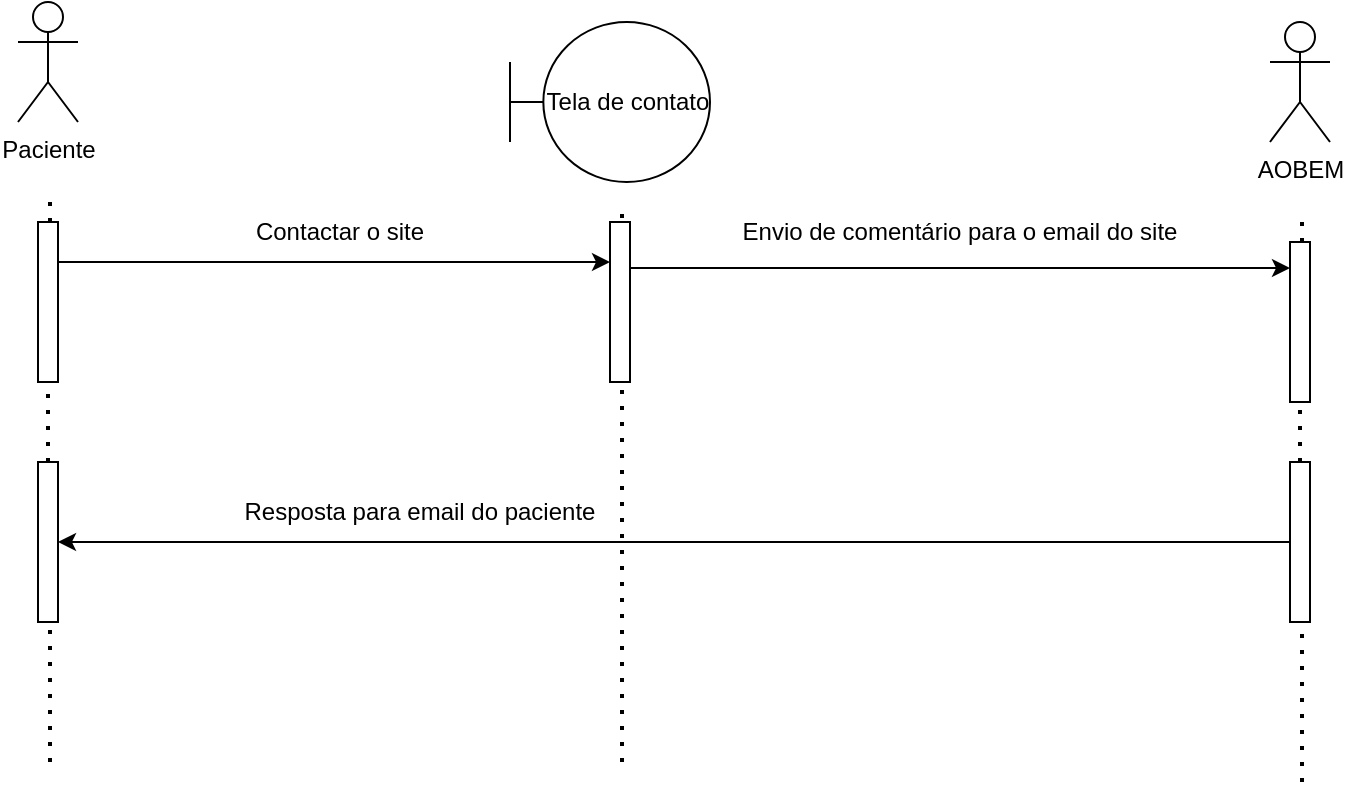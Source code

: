 <mxfile version="24.4.10" type="github">
  <diagram name="Página-1" id="St-fO1OMbn8hCqmoPFW6">
    <mxGraphModel dx="1434" dy="772" grid="1" gridSize="10" guides="1" tooltips="1" connect="1" arrows="1" fold="1" page="1" pageScale="1" pageWidth="827" pageHeight="1169" math="0" shadow="0">
      <root>
        <mxCell id="0" />
        <mxCell id="1" parent="0" />
        <mxCell id="oYnowtQVX6Dc2BpatS4r-1" value="Paciente" style="shape=umlActor;verticalLabelPosition=bottom;verticalAlign=top;html=1;outlineConnect=0;" parent="1" vertex="1">
          <mxGeometry x="384" y="220" width="30" height="60" as="geometry" />
        </mxCell>
        <mxCell id="wJ7jZv6cCnAFXvb2S9Mr-3" value="" style="endArrow=none;dashed=1;html=1;dashPattern=1 3;strokeWidth=2;rounded=0;" parent="1" edge="1" source="4y6BMBl24I_HdDr5PQZu-2">
          <mxGeometry width="50" height="50" relative="1" as="geometry">
            <mxPoint x="400" y="600" as="sourcePoint" />
            <mxPoint x="400" y="320" as="targetPoint" />
          </mxGeometry>
        </mxCell>
        <mxCell id="wJ7jZv6cCnAFXvb2S9Mr-5" value="" style="endArrow=none;dashed=1;html=1;dashPattern=1 3;strokeWidth=2;rounded=0;" parent="1" edge="1">
          <mxGeometry width="50" height="50" relative="1" as="geometry">
            <mxPoint x="686" y="600" as="sourcePoint" />
            <mxPoint x="686" y="320" as="targetPoint" />
          </mxGeometry>
        </mxCell>
        <mxCell id="wJ7jZv6cCnAFXvb2S9Mr-6" value="&lt;font style=&quot;vertical-align: inherit;&quot;&gt;&lt;font style=&quot;vertical-align: inherit;&quot;&gt;AOBEM&lt;/font&gt;&lt;/font&gt;" style="shape=umlActor;verticalLabelPosition=bottom;verticalAlign=top;html=1;outlineConnect=0;" parent="1" vertex="1">
          <mxGeometry x="1010" y="230" width="30" height="60" as="geometry" />
        </mxCell>
        <mxCell id="wJ7jZv6cCnAFXvb2S9Mr-7" value="" style="endArrow=none;dashed=1;html=1;dashPattern=1 3;strokeWidth=2;rounded=0;" parent="1" edge="1" source="4y6BMBl24I_HdDr5PQZu-5">
          <mxGeometry width="50" height="50" relative="1" as="geometry">
            <mxPoint x="1026" y="610" as="sourcePoint" />
            <mxPoint x="1026" y="330" as="targetPoint" />
          </mxGeometry>
        </mxCell>
        <mxCell id="4y6BMBl24I_HdDr5PQZu-1" value="&lt;font style=&quot;vertical-align: inherit;&quot;&gt;&lt;font style=&quot;vertical-align: inherit;&quot;&gt;&lt;font style=&quot;vertical-align: inherit;&quot;&gt;&lt;font style=&quot;vertical-align: inherit;&quot;&gt;&lt;font style=&quot;vertical-align: inherit;&quot;&gt;&lt;font style=&quot;vertical-align: inherit;&quot;&gt;T&lt;/font&gt;&lt;/font&gt;&lt;/font&gt;&lt;/font&gt;&lt;/font&gt;&lt;/font&gt;&lt;span style=&quot;background-color: initial;&quot;&gt;&lt;font style=&quot;vertical-align: inherit;&quot;&gt;&lt;font style=&quot;vertical-align: inherit;&quot;&gt;ela de contato&lt;/font&gt;&lt;/font&gt;&lt;/span&gt;" style="shape=umlBoundary;whiteSpace=wrap;html=1;" vertex="1" parent="1">
          <mxGeometry x="630" y="230" width="100" height="80" as="geometry" />
        </mxCell>
        <mxCell id="4y6BMBl24I_HdDr5PQZu-3" value="" style="endArrow=none;dashed=1;html=1;dashPattern=1 3;strokeWidth=2;rounded=0;" edge="1" parent="1" source="4y6BMBl24I_HdDr5PQZu-13" target="4y6BMBl24I_HdDr5PQZu-2">
          <mxGeometry width="50" height="50" relative="1" as="geometry">
            <mxPoint x="400" y="600" as="sourcePoint" />
            <mxPoint x="400" y="320" as="targetPoint" />
          </mxGeometry>
        </mxCell>
        <mxCell id="4y6BMBl24I_HdDr5PQZu-2" value="" style="html=1;points=[[0,0,0,0,5],[0,1,0,0,-5],[1,0,0,0,5],[1,1,0,0,-5]];perimeter=orthogonalPerimeter;outlineConnect=0;targetShapes=umlLifeline;portConstraint=eastwest;newEdgeStyle={&quot;curved&quot;:0,&quot;rounded&quot;:0};" vertex="1" parent="1">
          <mxGeometry x="394" y="330" width="10" height="80" as="geometry" />
        </mxCell>
        <mxCell id="4y6BMBl24I_HdDr5PQZu-4" value="" style="html=1;points=[[0,0,0,0,5],[0,1,0,0,-5],[1,0,0,0,5],[1,1,0,0,-5]];perimeter=orthogonalPerimeter;outlineConnect=0;targetShapes=umlLifeline;portConstraint=eastwest;newEdgeStyle={&quot;curved&quot;:0,&quot;rounded&quot;:0};" vertex="1" parent="1">
          <mxGeometry x="680" y="330" width="10" height="80" as="geometry" />
        </mxCell>
        <mxCell id="4y6BMBl24I_HdDr5PQZu-6" value="" style="endArrow=none;dashed=1;html=1;dashPattern=1 3;strokeWidth=2;rounded=0;" edge="1" parent="1" source="4y6BMBl24I_HdDr5PQZu-11" target="4y6BMBl24I_HdDr5PQZu-5">
          <mxGeometry width="50" height="50" relative="1" as="geometry">
            <mxPoint x="1026" y="610" as="sourcePoint" />
            <mxPoint x="1026" y="330" as="targetPoint" />
          </mxGeometry>
        </mxCell>
        <mxCell id="4y6BMBl24I_HdDr5PQZu-5" value="" style="html=1;points=[[0,0,0,0,5],[0,1,0,0,-5],[1,0,0,0,5],[1,1,0,0,-5]];perimeter=orthogonalPerimeter;outlineConnect=0;targetShapes=umlLifeline;portConstraint=eastwest;newEdgeStyle={&quot;curved&quot;:0,&quot;rounded&quot;:0};" vertex="1" parent="1">
          <mxGeometry x="1020" y="340" width="10" height="80" as="geometry" />
        </mxCell>
        <mxCell id="4y6BMBl24I_HdDr5PQZu-7" value="" style="endArrow=classic;html=1;rounded=0;" edge="1" parent="1" target="4y6BMBl24I_HdDr5PQZu-4">
          <mxGeometry width="50" height="50" relative="1" as="geometry">
            <mxPoint x="404" y="350" as="sourcePoint" />
            <mxPoint x="454" y="300" as="targetPoint" />
          </mxGeometry>
        </mxCell>
        <mxCell id="4y6BMBl24I_HdDr5PQZu-8" value="&lt;font style=&quot;vertical-align: inherit;&quot;&gt;&lt;font style=&quot;vertical-align: inherit;&quot;&gt;&lt;font style=&quot;vertical-align: inherit;&quot;&gt;&lt;font style=&quot;vertical-align: inherit;&quot;&gt;&lt;font style=&quot;vertical-align: inherit;&quot;&gt;&lt;font style=&quot;vertical-align: inherit;&quot;&gt;Contactar o site&lt;/font&gt;&lt;/font&gt;&lt;/font&gt;&lt;/font&gt;&lt;/font&gt;&lt;/font&gt;" style="text;html=1;align=center;verticalAlign=middle;whiteSpace=wrap;rounded=0;" vertex="1" parent="1">
          <mxGeometry x="490" y="320" width="110" height="30" as="geometry" />
        </mxCell>
        <mxCell id="4y6BMBl24I_HdDr5PQZu-9" value="" style="endArrow=classic;html=1;rounded=0;" edge="1" parent="1">
          <mxGeometry width="50" height="50" relative="1" as="geometry">
            <mxPoint x="690" y="353" as="sourcePoint" />
            <mxPoint x="1020" y="353" as="targetPoint" />
          </mxGeometry>
        </mxCell>
        <mxCell id="4y6BMBl24I_HdDr5PQZu-10" value="&lt;font style=&quot;vertical-align: inherit;&quot;&gt;&lt;font style=&quot;vertical-align: inherit;&quot;&gt;&lt;font style=&quot;vertical-align: inherit;&quot;&gt;&lt;font style=&quot;vertical-align: inherit;&quot;&gt;&lt;font style=&quot;vertical-align: inherit;&quot;&gt;&lt;font style=&quot;vertical-align: inherit;&quot;&gt;Envio de comentário para o email do site&lt;/font&gt;&lt;/font&gt;&lt;/font&gt;&lt;/font&gt;&lt;/font&gt;&lt;/font&gt;" style="text;html=1;align=center;verticalAlign=middle;whiteSpace=wrap;rounded=0;" vertex="1" parent="1">
          <mxGeometry x="730" y="320" width="250" height="30" as="geometry" />
        </mxCell>
        <mxCell id="4y6BMBl24I_HdDr5PQZu-12" value="" style="endArrow=none;dashed=1;html=1;dashPattern=1 3;strokeWidth=2;rounded=0;" edge="1" parent="1" target="4y6BMBl24I_HdDr5PQZu-11">
          <mxGeometry width="50" height="50" relative="1" as="geometry">
            <mxPoint x="1026" y="610" as="sourcePoint" />
            <mxPoint x="1026" y="420" as="targetPoint" />
          </mxGeometry>
        </mxCell>
        <mxCell id="4y6BMBl24I_HdDr5PQZu-11" value="" style="html=1;points=[[0,0,0,0,5],[0,1,0,0,-5],[1,0,0,0,5],[1,1,0,0,-5]];perimeter=orthogonalPerimeter;outlineConnect=0;targetShapes=umlLifeline;portConstraint=eastwest;newEdgeStyle={&quot;curved&quot;:0,&quot;rounded&quot;:0};" vertex="1" parent="1">
          <mxGeometry x="1020" y="450" width="10" height="80" as="geometry" />
        </mxCell>
        <mxCell id="4y6BMBl24I_HdDr5PQZu-14" value="" style="endArrow=none;dashed=1;html=1;dashPattern=1 3;strokeWidth=2;rounded=0;" edge="1" parent="1" target="4y6BMBl24I_HdDr5PQZu-13">
          <mxGeometry width="50" height="50" relative="1" as="geometry">
            <mxPoint x="400" y="600" as="sourcePoint" />
            <mxPoint x="400" y="410" as="targetPoint" />
          </mxGeometry>
        </mxCell>
        <mxCell id="4y6BMBl24I_HdDr5PQZu-13" value="" style="html=1;points=[[0,0,0,0,5],[0,1,0,0,-5],[1,0,0,0,5],[1,1,0,0,-5]];perimeter=orthogonalPerimeter;outlineConnect=0;targetShapes=umlLifeline;portConstraint=eastwest;newEdgeStyle={&quot;curved&quot;:0,&quot;rounded&quot;:0};" vertex="1" parent="1">
          <mxGeometry x="394" y="450" width="10" height="80" as="geometry" />
        </mxCell>
        <mxCell id="4y6BMBl24I_HdDr5PQZu-15" value="" style="endArrow=classic;html=1;rounded=0;" edge="1" parent="1" source="4y6BMBl24I_HdDr5PQZu-11" target="4y6BMBl24I_HdDr5PQZu-13">
          <mxGeometry width="50" height="50" relative="1" as="geometry">
            <mxPoint x="450" y="530" as="sourcePoint" />
            <mxPoint x="500" y="480" as="targetPoint" />
          </mxGeometry>
        </mxCell>
        <mxCell id="4y6BMBl24I_HdDr5PQZu-16" value="&lt;font style=&quot;vertical-align: inherit;&quot;&gt;&lt;font style=&quot;vertical-align: inherit;&quot;&gt;Resposta para email do paciente&lt;/font&gt;&lt;/font&gt;" style="text;html=1;align=center;verticalAlign=middle;whiteSpace=wrap;rounded=0;" vertex="1" parent="1">
          <mxGeometry x="450" y="460" width="270" height="30" as="geometry" />
        </mxCell>
      </root>
    </mxGraphModel>
  </diagram>
</mxfile>
